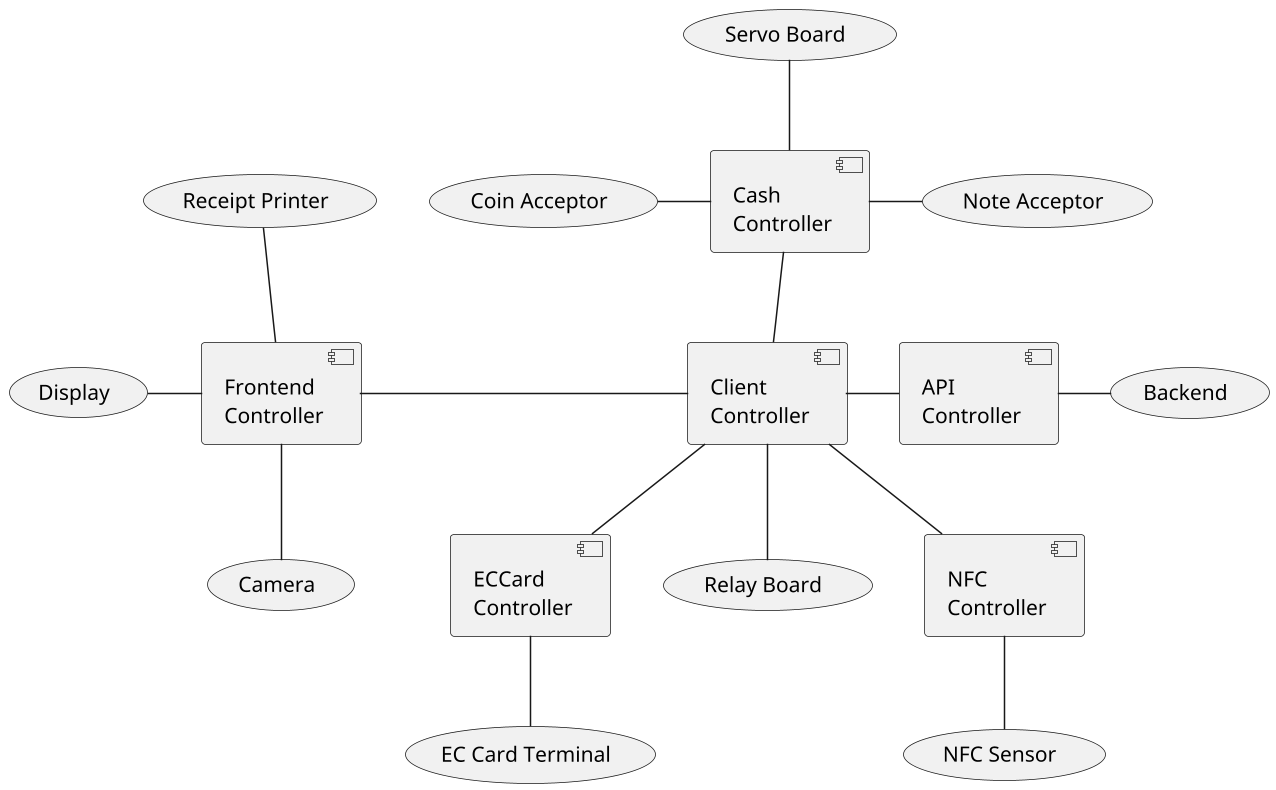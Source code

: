 @startuml
scale 1.5
skinparam monochrome true

[Client\nController] -- [NFC\nController]
(NFC Sensor) -up- [NFC\nController]

(Display) - [Frontend\nController]
(Receipt Printer) -- [Frontend\nController]
(Camera) -up- [Frontend\nController]
[Frontend\nController] - [Client\nController]

[Client\nController] - [API\nController]
[API\nController] - (Backend)

[Cash\nController] -- [Client\nController]
[Cash\nController] - (Note Acceptor)
[Cash\nController] -up- (Servo Board)
(Coin Acceptor) - [Cash\nController]

[Client\nController] -- [ECCard\nController]
[ECCard\nController] -- (EC Card Terminal)

[Client\nController] -- (Relay Board)

@enduml

